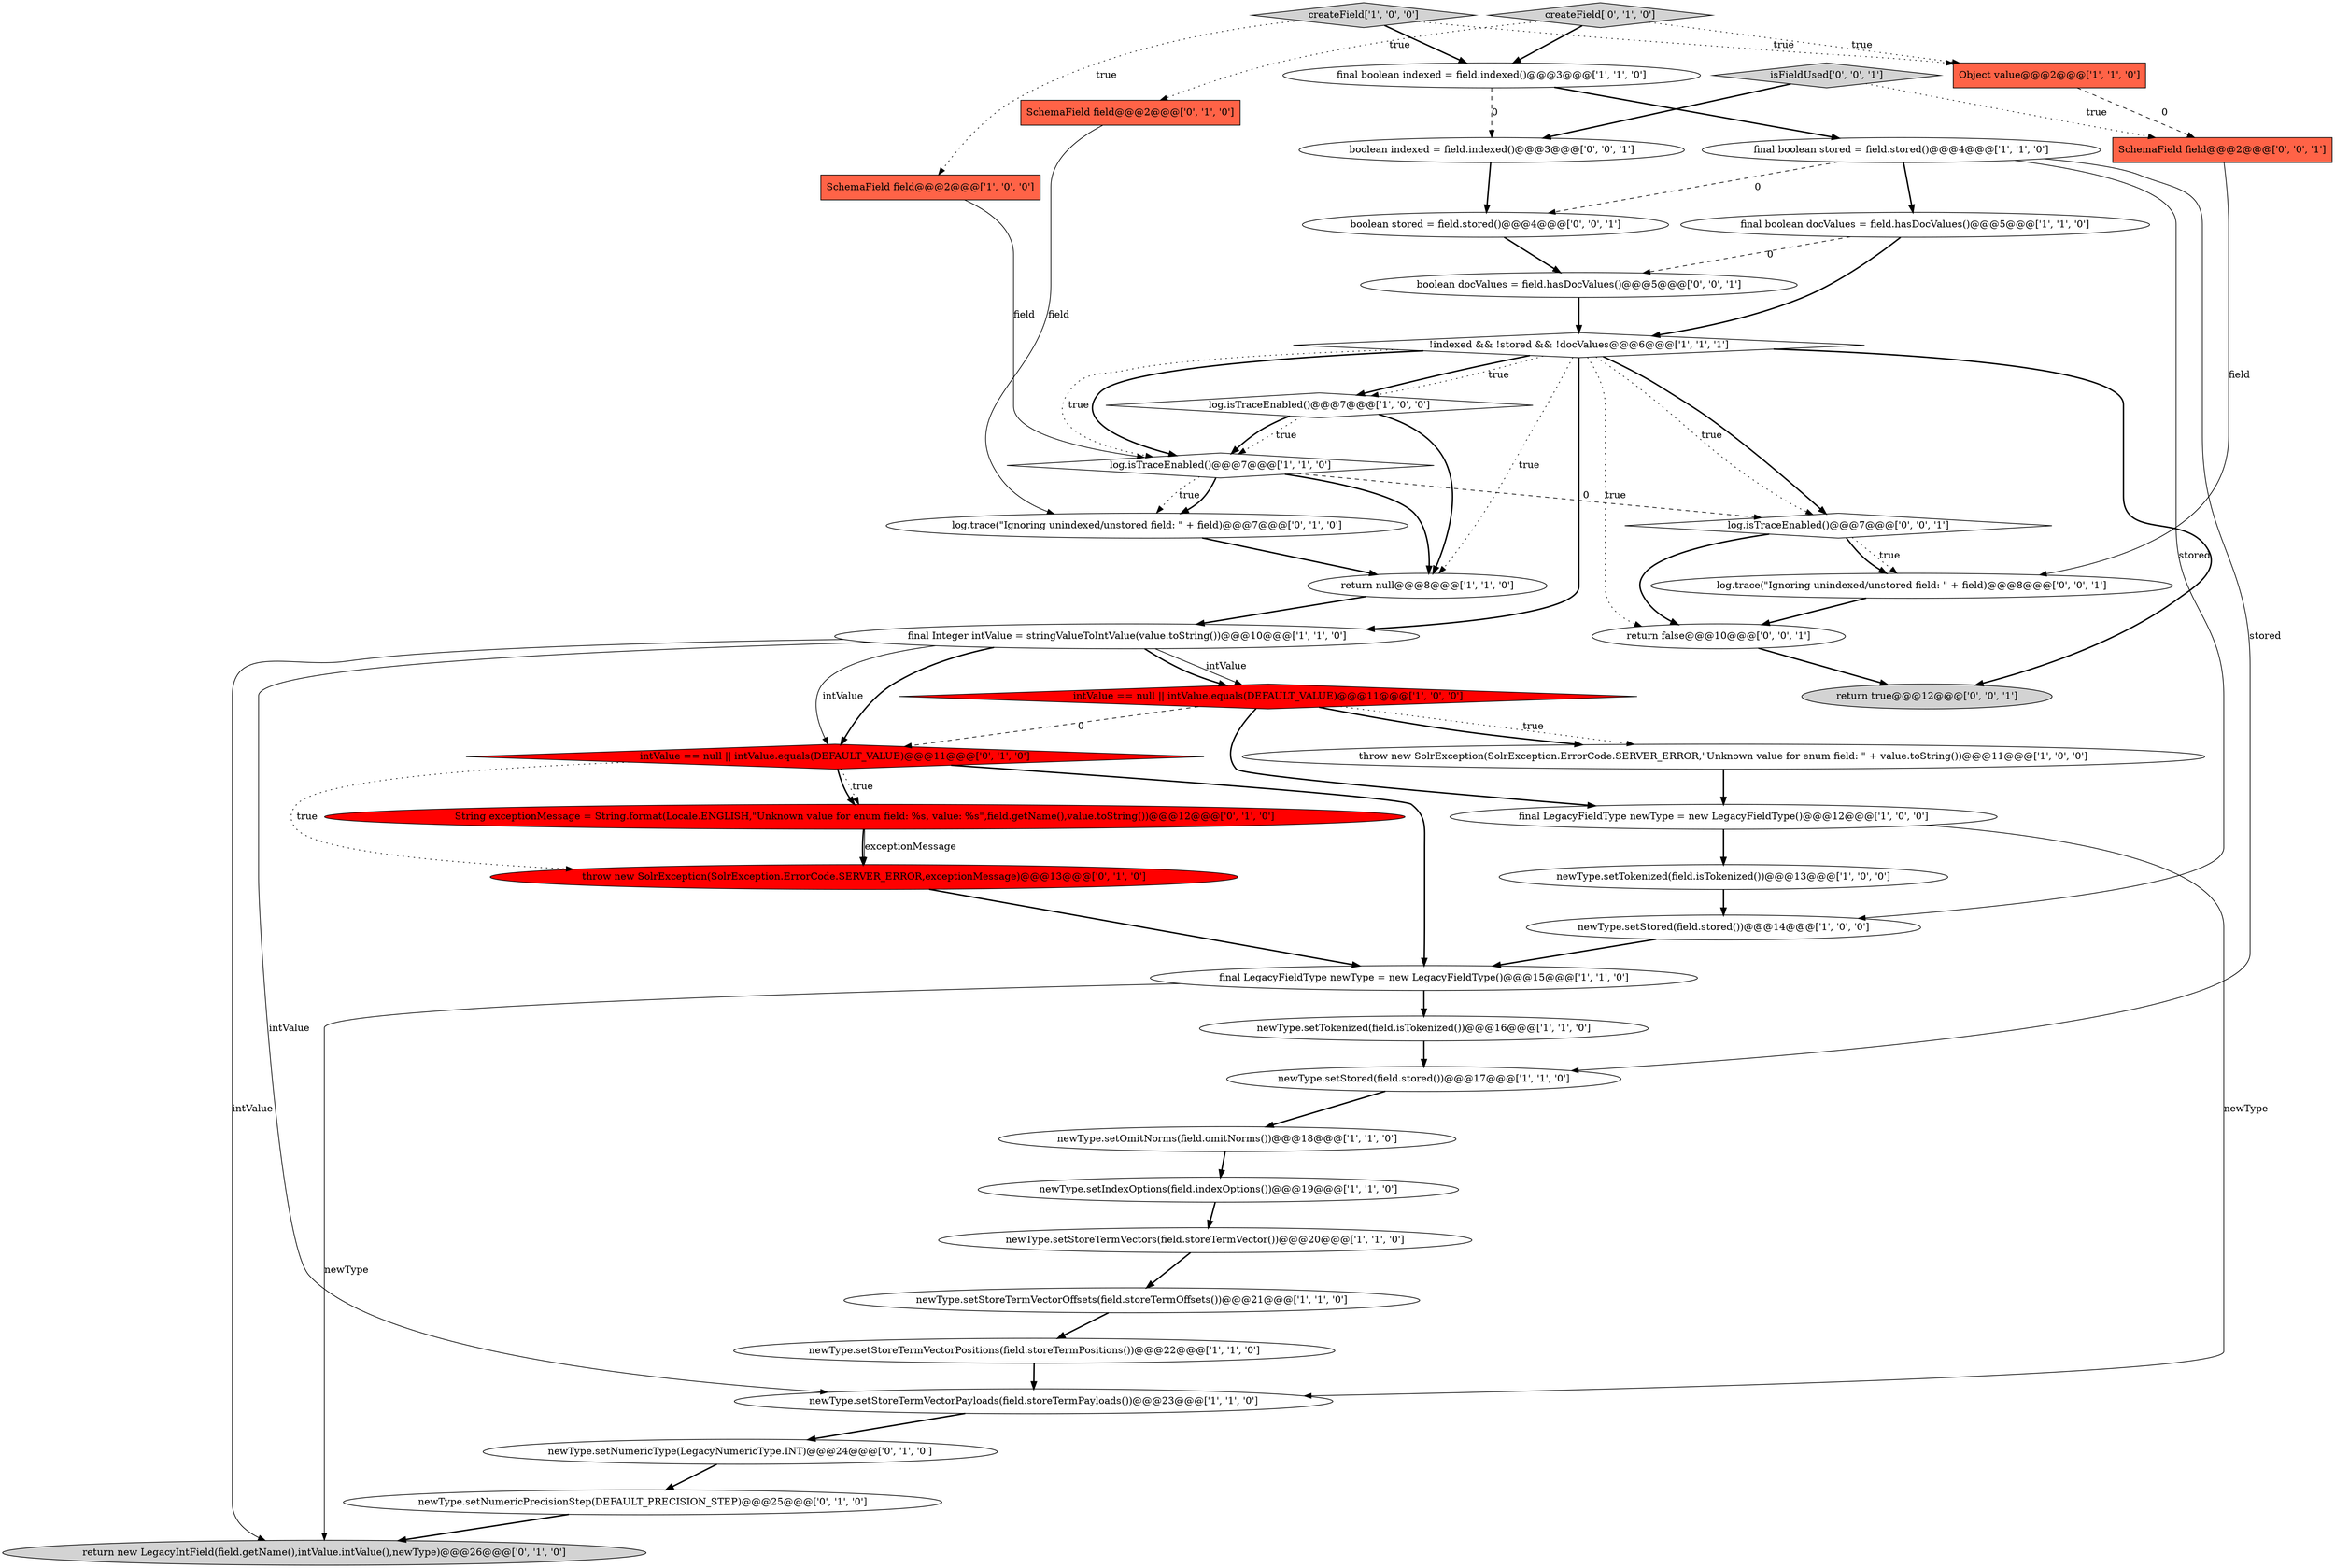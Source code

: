 digraph {
30 [style = filled, label = "throw new SolrException(SolrException.ErrorCode.SERVER_ERROR,exceptionMessage)@@@13@@@['0', '1', '0']", fillcolor = red, shape = ellipse image = "AAA1AAABBB2BBB"];
17 [style = filled, label = "Object value@@@2@@@['1', '1', '0']", fillcolor = tomato, shape = box image = "AAA0AAABBB1BBB"];
19 [style = filled, label = "newType.setStored(field.stored())@@@17@@@['1', '1', '0']", fillcolor = white, shape = ellipse image = "AAA0AAABBB1BBB"];
23 [style = filled, label = "log.isTraceEnabled()@@@7@@@['1', '1', '0']", fillcolor = white, shape = diamond image = "AAA0AAABBB1BBB"];
2 [style = filled, label = "final boolean stored = field.stored()@@@4@@@['1', '1', '0']", fillcolor = white, shape = ellipse image = "AAA0AAABBB1BBB"];
28 [style = filled, label = "log.trace(\"Ignoring unindexed/unstored field: \" + field)@@@7@@@['0', '1', '0']", fillcolor = white, shape = ellipse image = "AAA0AAABBB2BBB"];
13 [style = filled, label = "newType.setTokenized(field.isTokenized())@@@13@@@['1', '0', '0']", fillcolor = white, shape = ellipse image = "AAA0AAABBB1BBB"];
31 [style = filled, label = "intValue == null || intValue.equals(DEFAULT_VALUE)@@@11@@@['0', '1', '0']", fillcolor = red, shape = diamond image = "AAA1AAABBB2BBB"];
4 [style = filled, label = "throw new SolrException(SolrException.ErrorCode.SERVER_ERROR,\"Unknown value for enum field: \" + value.toString())@@@11@@@['1', '0', '0']", fillcolor = white, shape = ellipse image = "AAA0AAABBB1BBB"];
0 [style = filled, label = "newType.setStoreTermVectorOffsets(field.storeTermOffsets())@@@21@@@['1', '1', '0']", fillcolor = white, shape = ellipse image = "AAA0AAABBB1BBB"];
8 [style = filled, label = "newType.setStoreTermVectors(field.storeTermVector())@@@20@@@['1', '1', '0']", fillcolor = white, shape = ellipse image = "AAA0AAABBB1BBB"];
15 [style = filled, label = "newType.setOmitNorms(field.omitNorms())@@@18@@@['1', '1', '0']", fillcolor = white, shape = ellipse image = "AAA0AAABBB1BBB"];
16 [style = filled, label = "SchemaField field@@@2@@@['1', '0', '0']", fillcolor = tomato, shape = box image = "AAA0AAABBB1BBB"];
38 [style = filled, label = "return true@@@12@@@['0', '0', '1']", fillcolor = lightgray, shape = ellipse image = "AAA0AAABBB3BBB"];
35 [style = filled, label = "log.isTraceEnabled()@@@7@@@['0', '0', '1']", fillcolor = white, shape = diamond image = "AAA0AAABBB3BBB"];
39 [style = filled, label = "boolean indexed = field.indexed()@@@3@@@['0', '0', '1']", fillcolor = white, shape = ellipse image = "AAA0AAABBB3BBB"];
36 [style = filled, label = "log.trace(\"Ignoring unindexed/unstored field: \" + field)@@@8@@@['0', '0', '1']", fillcolor = white, shape = ellipse image = "AAA0AAABBB3BBB"];
11 [style = filled, label = "return null@@@8@@@['1', '1', '0']", fillcolor = white, shape = ellipse image = "AAA0AAABBB1BBB"];
42 [style = filled, label = "boolean stored = field.stored()@@@4@@@['0', '0', '1']", fillcolor = white, shape = ellipse image = "AAA0AAABBB3BBB"];
12 [style = filled, label = "final LegacyFieldType newType = new LegacyFieldType()@@@15@@@['1', '1', '0']", fillcolor = white, shape = ellipse image = "AAA0AAABBB1BBB"];
32 [style = filled, label = "createField['0', '1', '0']", fillcolor = lightgray, shape = diamond image = "AAA0AAABBB2BBB"];
22 [style = filled, label = "final boolean docValues = field.hasDocValues()@@@5@@@['1', '1', '0']", fillcolor = white, shape = ellipse image = "AAA0AAABBB1BBB"];
34 [style = filled, label = "boolean docValues = field.hasDocValues()@@@5@@@['0', '0', '1']", fillcolor = white, shape = ellipse image = "AAA0AAABBB3BBB"];
27 [style = filled, label = "SchemaField field@@@2@@@['0', '1', '0']", fillcolor = tomato, shape = box image = "AAA0AAABBB2BBB"];
1 [style = filled, label = "newType.setIndexOptions(field.indexOptions())@@@19@@@['1', '1', '0']", fillcolor = white, shape = ellipse image = "AAA0AAABBB1BBB"];
5 [style = filled, label = "final Integer intValue = stringValueToIntValue(value.toString())@@@10@@@['1', '1', '0']", fillcolor = white, shape = ellipse image = "AAA0AAABBB1BBB"];
3 [style = filled, label = "newType.setStored(field.stored())@@@14@@@['1', '0', '0']", fillcolor = white, shape = ellipse image = "AAA0AAABBB1BBB"];
21 [style = filled, label = "newType.setStoreTermVectorPositions(field.storeTermPositions())@@@22@@@['1', '1', '0']", fillcolor = white, shape = ellipse image = "AAA0AAABBB1BBB"];
10 [style = filled, label = "log.isTraceEnabled()@@@7@@@['1', '0', '0']", fillcolor = white, shape = diamond image = "AAA0AAABBB1BBB"];
40 [style = filled, label = "SchemaField field@@@2@@@['0', '0', '1']", fillcolor = tomato, shape = box image = "AAA0AAABBB3BBB"];
41 [style = filled, label = "isFieldUsed['0', '0', '1']", fillcolor = lightgray, shape = diamond image = "AAA0AAABBB3BBB"];
25 [style = filled, label = "newType.setNumericPrecisionStep(DEFAULT_PRECISION_STEP)@@@25@@@['0', '1', '0']", fillcolor = white, shape = ellipse image = "AAA0AAABBB2BBB"];
37 [style = filled, label = "return false@@@10@@@['0', '0', '1']", fillcolor = white, shape = ellipse image = "AAA0AAABBB3BBB"];
33 [style = filled, label = "newType.setNumericType(LegacyNumericType.INT)@@@24@@@['0', '1', '0']", fillcolor = white, shape = ellipse image = "AAA0AAABBB2BBB"];
14 [style = filled, label = "final LegacyFieldType newType = new LegacyFieldType()@@@12@@@['1', '0', '0']", fillcolor = white, shape = ellipse image = "AAA0AAABBB1BBB"];
26 [style = filled, label = "return new LegacyIntField(field.getName(),intValue.intValue(),newType)@@@26@@@['0', '1', '0']", fillcolor = lightgray, shape = ellipse image = "AAA0AAABBB2BBB"];
18 [style = filled, label = "newType.setTokenized(field.isTokenized())@@@16@@@['1', '1', '0']", fillcolor = white, shape = ellipse image = "AAA0AAABBB1BBB"];
20 [style = filled, label = "!indexed && !stored && !docValues@@@6@@@['1', '1', '1']", fillcolor = white, shape = diamond image = "AAA0AAABBB1BBB"];
24 [style = filled, label = "intValue == null || intValue.equals(DEFAULT_VALUE)@@@11@@@['1', '0', '0']", fillcolor = red, shape = diamond image = "AAA1AAABBB1BBB"];
29 [style = filled, label = "String exceptionMessage = String.format(Locale.ENGLISH,\"Unknown value for enum field: %s, value: %s\",field.getName(),value.toString())@@@12@@@['0', '1', '0']", fillcolor = red, shape = ellipse image = "AAA1AAABBB2BBB"];
9 [style = filled, label = "final boolean indexed = field.indexed()@@@3@@@['1', '1', '0']", fillcolor = white, shape = ellipse image = "AAA0AAABBB1BBB"];
6 [style = filled, label = "newType.setStoreTermVectorPayloads(field.storeTermPayloads())@@@23@@@['1', '1', '0']", fillcolor = white, shape = ellipse image = "AAA0AAABBB1BBB"];
7 [style = filled, label = "createField['1', '0', '0']", fillcolor = lightgray, shape = diamond image = "AAA0AAABBB1BBB"];
9->39 [style = dashed, label="0"];
2->42 [style = dashed, label="0"];
20->35 [style = dotted, label="true"];
42->34 [style = bold, label=""];
4->14 [style = bold, label=""];
1->8 [style = bold, label=""];
34->20 [style = bold, label=""];
20->11 [style = dotted, label="true"];
21->6 [style = bold, label=""];
29->30 [style = bold, label=""];
9->2 [style = bold, label=""];
24->4 [style = dotted, label="true"];
40->36 [style = solid, label="field"];
23->28 [style = dotted, label="true"];
28->11 [style = bold, label=""];
35->36 [style = dotted, label="true"];
18->19 [style = bold, label=""];
23->35 [style = dashed, label="0"];
31->29 [style = bold, label=""];
29->30 [style = solid, label="exceptionMessage"];
5->24 [style = solid, label="intValue"];
0->21 [style = bold, label=""];
3->12 [style = bold, label=""];
20->38 [style = bold, label=""];
22->34 [style = dashed, label="0"];
31->12 [style = bold, label=""];
2->19 [style = solid, label="stored"];
20->5 [style = bold, label=""];
20->10 [style = bold, label=""];
14->6 [style = solid, label="newType"];
24->14 [style = bold, label=""];
8->0 [style = bold, label=""];
7->9 [style = bold, label=""];
23->28 [style = bold, label=""];
32->9 [style = bold, label=""];
16->23 [style = solid, label="field"];
11->5 [style = bold, label=""];
31->30 [style = dotted, label="true"];
32->27 [style = dotted, label="true"];
24->4 [style = bold, label=""];
30->12 [style = bold, label=""];
10->23 [style = dotted, label="true"];
20->37 [style = dotted, label="true"];
41->40 [style = dotted, label="true"];
20->23 [style = bold, label=""];
13->3 [style = bold, label=""];
5->6 [style = solid, label="intValue"];
22->20 [style = bold, label=""];
5->31 [style = bold, label=""];
15->1 [style = bold, label=""];
5->26 [style = solid, label="intValue"];
10->23 [style = bold, label=""];
6->33 [style = bold, label=""];
5->24 [style = bold, label=""];
33->25 [style = bold, label=""];
35->37 [style = bold, label=""];
37->38 [style = bold, label=""];
12->26 [style = solid, label="newType"];
25->26 [style = bold, label=""];
12->18 [style = bold, label=""];
20->10 [style = dotted, label="true"];
7->16 [style = dotted, label="true"];
20->23 [style = dotted, label="true"];
24->31 [style = dashed, label="0"];
5->31 [style = solid, label="intValue"];
32->17 [style = dotted, label="true"];
17->40 [style = dashed, label="0"];
36->37 [style = bold, label=""];
2->3 [style = solid, label="stored"];
14->13 [style = bold, label=""];
20->35 [style = bold, label=""];
23->11 [style = bold, label=""];
2->22 [style = bold, label=""];
19->15 [style = bold, label=""];
35->36 [style = bold, label=""];
39->42 [style = bold, label=""];
41->39 [style = bold, label=""];
7->17 [style = dotted, label="true"];
31->29 [style = dotted, label="true"];
27->28 [style = solid, label="field"];
10->11 [style = bold, label=""];
}
